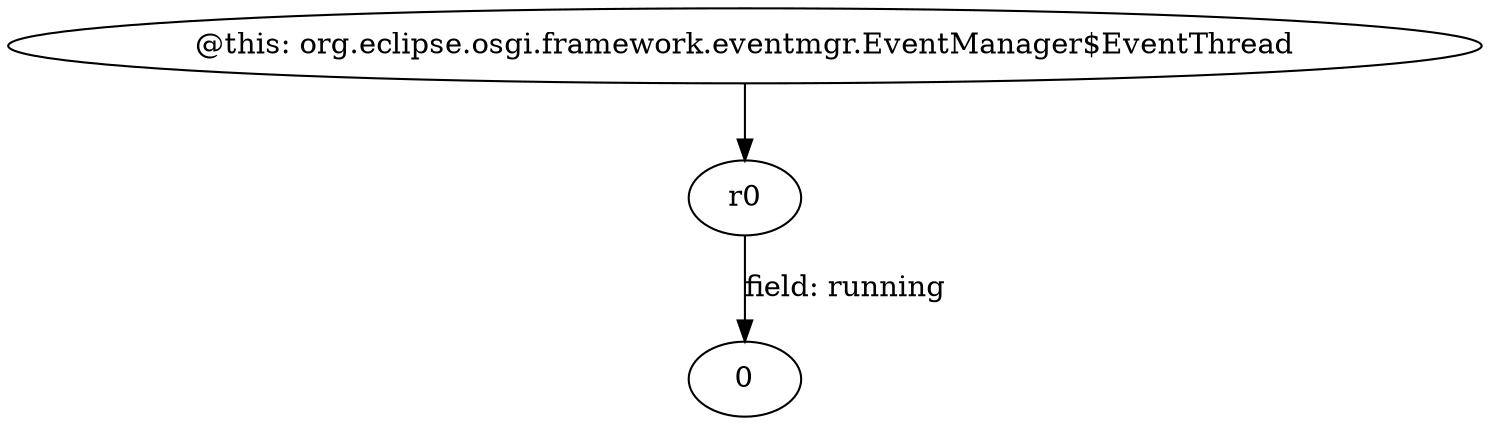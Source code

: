 digraph g {
0[label="r0"]
1[label="0"]
0->1[label="field: running"]
2[label="@this: org.eclipse.osgi.framework.eventmgr.EventManager$EventThread"]
2->0[label=""]
}